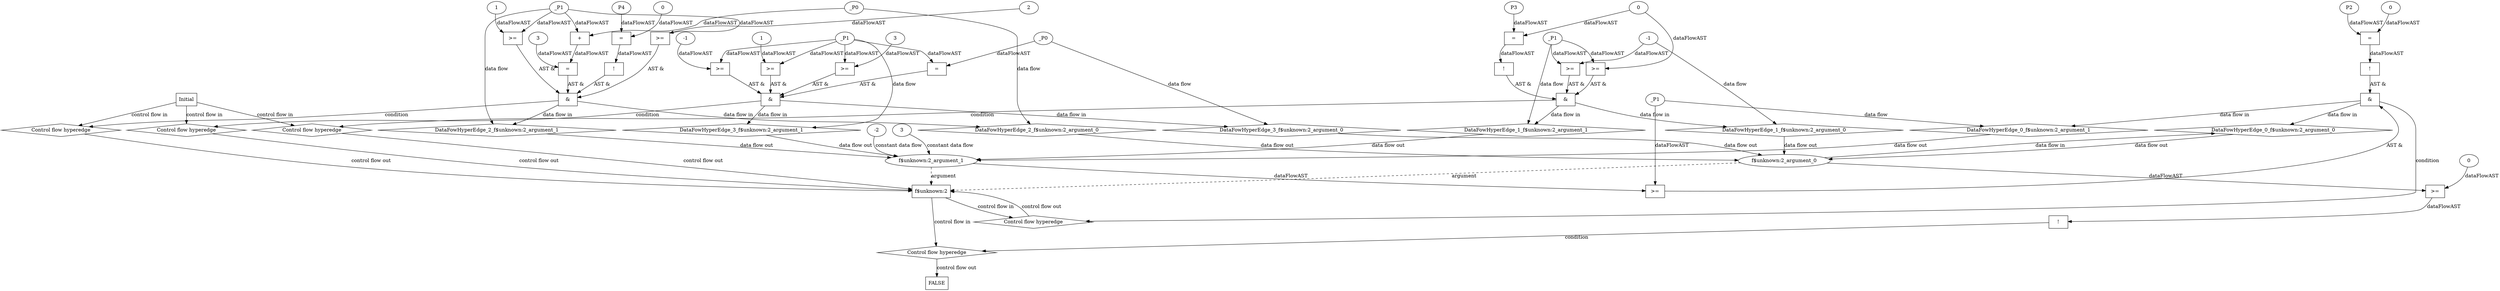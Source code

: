 digraph dag {
"f$unknown:2" [label="f$unknown:2" nodeName="f$unknown:2" class=cfn  shape="rect"];
FALSE [label="FALSE" nodeName=FALSE class=cfn  shape="rect"];
Initial [label="Initial" nodeName=Initial class=cfn  shape="rect"];
ControlFowHyperEdge_0 [label="Control flow hyperedge" nodeName=ControlFowHyperEdge_0 class=controlFlowHyperEdge shape="diamond"];
"f$unknown:2" -> ControlFowHyperEdge_0 [label="control flow in"]
ControlFowHyperEdge_0 -> "f$unknown:2" [label="control flow out"]
ControlFowHyperEdge_1 [label="Control flow hyperedge" nodeName=ControlFowHyperEdge_1 class=controlFlowHyperEdge shape="diamond"];
"Initial" -> ControlFowHyperEdge_1 [label="control flow in"]
ControlFowHyperEdge_1 -> "f$unknown:2" [label="control flow out"]
ControlFowHyperEdge_2 [label="Control flow hyperedge" nodeName=ControlFowHyperEdge_2 class=controlFlowHyperEdge shape="diamond"];
"Initial" -> ControlFowHyperEdge_2 [label="control flow in"]
ControlFowHyperEdge_2 -> "f$unknown:2" [label="control flow out"]
ControlFowHyperEdge_3 [label="Control flow hyperedge" nodeName=ControlFowHyperEdge_3 class=controlFlowHyperEdge shape="diamond"];
"Initial" -> ControlFowHyperEdge_3 [label="control flow in"]
ControlFowHyperEdge_3 -> "f$unknown:2" [label="control flow out"]
ControlFowHyperEdge_4 [label="Control flow hyperedge" nodeName=ControlFowHyperEdge_4 class=controlFlowHyperEdge shape="diamond"];
"f$unknown:2" -> ControlFowHyperEdge_4 [label="control flow in"]
ControlFowHyperEdge_4 -> "FALSE" [label="control flow out"]
"f$unknown:2_argument_0" [label="f$unknown:2_argument_0" nodeName=argument0 class=argument  head="f$unknown:2" shape="oval"];
"f$unknown:2_argument_0" -> "f$unknown:2"[label="argument" style="dashed"]
"f$unknown:2_argument_1" [label="f$unknown:2_argument_1" nodeName=argument1 class=argument  head="f$unknown:2" shape="oval"];
"f$unknown:2_argument_1" -> "f$unknown:2"[label="argument" style="dashed"]

"xxxf$unknown:2___f$unknown:2_0xxx_and" [label="&" nodeName="xxxf$unknown:2___f$unknown:2_0xxx_and" class=Operator shape="rect"];
"xxxf$unknown:2___f$unknown:2_0xxxguard_0_node_0" [label="!" nodeName="xxxf$unknown:2___f$unknown:2_0xxxguard_0_node_0" class=Operator shape="rect"];
"xxxf$unknown:2___f$unknown:2_0xxxguard_0_node_1" [label="=" nodeName="xxxf$unknown:2___f$unknown:2_0xxxguard_0_node_1" class=Operator  shape="rect"];
"xxxf$unknown:2___f$unknown:2_0xxxguard_0_node_2" [label="P2" nodeName="xxxf$unknown:2___f$unknown:2_0xxxguard_0_node_2" class=Constant ];
"xxxf$unknown:2___f$unknown:2_0xxxguard_0_node_3" [label="0" nodeName="xxxf$unknown:2___f$unknown:2_0xxxguard_0_node_3" class=Literal ];
"xxxf$unknown:2___f$unknown:2_0xxxguard_0_node_1" -> "xxxf$unknown:2___f$unknown:2_0xxxguard_0_node_0"[label="dataFlowAST"]
"xxxf$unknown:2___f$unknown:2_0xxxguard_0_node_2" -> "xxxf$unknown:2___f$unknown:2_0xxxguard_0_node_1"[label="dataFlowAST"]
"xxxf$unknown:2___f$unknown:2_0xxxguard_0_node_3" -> "xxxf$unknown:2___f$unknown:2_0xxxguard_0_node_1"[label="dataFlowAST"]

"xxxf$unknown:2___f$unknown:2_0xxxguard_0_node_0" -> "xxxf$unknown:2___f$unknown:2_0xxx_and" [label="AST &"];
"xxxf$unknown:2___f$unknown:2_0xxxguard1_node_0" [label=">=" nodeName="xxxf$unknown:2___f$unknown:2_0xxxguard1_node_0" class=Operator  shape="rect"];
"f$unknown:2_argument_1" -> "xxxf$unknown:2___f$unknown:2_0xxxguard1_node_0"[label="dataFlowAST"]
"xxxf$unknown:2___f$unknown:2_0xxxdataFlow_0_node_0" -> "xxxf$unknown:2___f$unknown:2_0xxxguard1_node_0"[label="dataFlowAST"]

"xxxf$unknown:2___f$unknown:2_0xxxguard1_node_0" -> "xxxf$unknown:2___f$unknown:2_0xxx_and" [label="AST &"];
"xxxf$unknown:2___f$unknown:2_0xxx_and" -> "ControlFowHyperEdge_0" [label="condition"];
"xxxf$unknown:2___f$unknown:2_0xxxdataFlow_0_node_0" [label="_P1" nodeName="xxxf$unknown:2___f$unknown:2_0xxxdataFlow_0_node_0" class=Constant ];

"xxxf$unknown:2___f$unknown:2_0xxxdataFlow_0_node_0" -> "DataFowHyperEdge_0_f$unknown:2_argument_1" [label="data flow"];
"xxxf$unknown:2___Initial_1xxx_and" [label="&" nodeName="xxxf$unknown:2___Initial_1xxx_and" class=Operator shape="rect"];
"xxxf$unknown:2___Initial_1xxxguard_0_node_0" [label="!" nodeName="xxxf$unknown:2___Initial_1xxxguard_0_node_0" class=Operator shape="rect"];
"xxxf$unknown:2___Initial_1xxxguard_0_node_1" [label="=" nodeName="xxxf$unknown:2___Initial_1xxxguard_0_node_1" class=Operator  shape="rect"];
"xxxf$unknown:2___Initial_1xxxguard_0_node_2" [label="P3" nodeName="xxxf$unknown:2___Initial_1xxxguard_0_node_2" class=Constant ];
"xxxf$unknown:2___Initial_1xxxguard_0_node_3" [label="0" nodeName="xxxf$unknown:2___Initial_1xxxguard_0_node_3" class=Literal ];
"xxxf$unknown:2___Initial_1xxxguard_0_node_1" -> "xxxf$unknown:2___Initial_1xxxguard_0_node_0"[label="dataFlowAST"]
"xxxf$unknown:2___Initial_1xxxguard_0_node_2" -> "xxxf$unknown:2___Initial_1xxxguard_0_node_1"[label="dataFlowAST"]
"xxxf$unknown:2___Initial_1xxxguard_0_node_3" -> "xxxf$unknown:2___Initial_1xxxguard_0_node_1"[label="dataFlowAST"]

"xxxf$unknown:2___Initial_1xxxguard_0_node_0" -> "xxxf$unknown:2___Initial_1xxx_and" [label="AST &"];
"xxxf$unknown:2___Initial_1xxxguard1_node_0" [label=">=" nodeName="xxxf$unknown:2___Initial_1xxxguard1_node_0" class=Operator  shape="rect"];
"xxxf$unknown:2___Initial_1xxxguard_0_node_3" -> "xxxf$unknown:2___Initial_1xxxguard1_node_0"[label="dataFlowAST"]
"xxxf$unknown:2___Initial_1xxxdataFlow1_node_0" -> "xxxf$unknown:2___Initial_1xxxguard1_node_0"[label="dataFlowAST"]

"xxxf$unknown:2___Initial_1xxxguard1_node_0" -> "xxxf$unknown:2___Initial_1xxx_and" [label="AST &"];
"xxxf$unknown:2___Initial_1xxxguard2_node_0" [label=">=" nodeName="xxxf$unknown:2___Initial_1xxxguard2_node_0" class=Operator  shape="rect"];
"xxxf$unknown:2___Initial_1xxxdataFlow1_node_0" -> "xxxf$unknown:2___Initial_1xxxguard2_node_0"[label="dataFlowAST"]
"xxxf$unknown:2___Initial_1xxxdataFlow_0_node_0" -> "xxxf$unknown:2___Initial_1xxxguard2_node_0"[label="dataFlowAST"]

"xxxf$unknown:2___Initial_1xxxguard2_node_0" -> "xxxf$unknown:2___Initial_1xxx_and" [label="AST &"];
"xxxf$unknown:2___Initial_1xxx_and" -> "ControlFowHyperEdge_1" [label="condition"];
"xxxf$unknown:2___Initial_1xxxdataFlow_0_node_0" [label="-1" nodeName="xxxf$unknown:2___Initial_1xxxdataFlow_0_node_0" class=Literal ];

"xxxf$unknown:2___Initial_1xxxdataFlow_0_node_0" -> "DataFowHyperEdge_1_f$unknown:2_argument_0" [label="data flow"];
"xxxf$unknown:2___Initial_1xxxdataFlow1_node_0" [label="_P1" nodeName="xxxf$unknown:2___Initial_1xxxdataFlow1_node_0" class=Constant ];

"xxxf$unknown:2___Initial_1xxxdataFlow1_node_0" -> "DataFowHyperEdge_1_f$unknown:2_argument_1" [label="data flow"];
"xxxf$unknown:2___Initial_2xxx_and" [label="&" nodeName="xxxf$unknown:2___Initial_2xxx_and" class=Operator shape="rect"];
"xxxf$unknown:2___Initial_2xxxguard_0_node_0" [label="!" nodeName="xxxf$unknown:2___Initial_2xxxguard_0_node_0" class=Operator shape="rect"];
"xxxf$unknown:2___Initial_2xxxguard_0_node_1" [label="=" nodeName="xxxf$unknown:2___Initial_2xxxguard_0_node_1" class=Operator  shape="rect"];
"xxxf$unknown:2___Initial_2xxxguard_0_node_2" [label="P4" nodeName="xxxf$unknown:2___Initial_2xxxguard_0_node_2" class=Constant ];
"xxxf$unknown:2___Initial_2xxxguard_0_node_3" [label="0" nodeName="xxxf$unknown:2___Initial_2xxxguard_0_node_3" class=Literal ];
"xxxf$unknown:2___Initial_2xxxguard_0_node_1" -> "xxxf$unknown:2___Initial_2xxxguard_0_node_0"[label="dataFlowAST"]
"xxxf$unknown:2___Initial_2xxxguard_0_node_2" -> "xxxf$unknown:2___Initial_2xxxguard_0_node_1"[label="dataFlowAST"]
"xxxf$unknown:2___Initial_2xxxguard_0_node_3" -> "xxxf$unknown:2___Initial_2xxxguard_0_node_1"[label="dataFlowAST"]

"xxxf$unknown:2___Initial_2xxxguard_0_node_0" -> "xxxf$unknown:2___Initial_2xxx_and" [label="AST &"];
"xxxf$unknown:2___Initial_2xxxguard1_node_0" [label=">=" nodeName="xxxf$unknown:2___Initial_2xxxguard1_node_0" class=Operator  shape="rect"];
"xxxf$unknown:2___Initial_2xxxguard1_node_1" [label="2" nodeName="xxxf$unknown:2___Initial_2xxxguard1_node_1" class=Literal ];
"xxxf$unknown:2___Initial_2xxxguard1_node_1" -> "xxxf$unknown:2___Initial_2xxxguard1_node_0"[label="dataFlowAST"]
"xxxf$unknown:2___Initial_2xxxdataFlow1_node_0" -> "xxxf$unknown:2___Initial_2xxxguard1_node_0"[label="dataFlowAST"]

"xxxf$unknown:2___Initial_2xxxguard1_node_0" -> "xxxf$unknown:2___Initial_2xxx_and" [label="AST &"];
"xxxf$unknown:2___Initial_2xxxguard2_node_0" [label=">=" nodeName="xxxf$unknown:2___Initial_2xxxguard2_node_0" class=Operator  shape="rect"];
"xxxf$unknown:2___Initial_2xxxguard2_node_2" [label="1" nodeName="xxxf$unknown:2___Initial_2xxxguard2_node_2" class=Literal ];
"xxxf$unknown:2___Initial_2xxxdataFlow1_node_0" -> "xxxf$unknown:2___Initial_2xxxguard2_node_0"[label="dataFlowAST"]
"xxxf$unknown:2___Initial_2xxxguard2_node_2" -> "xxxf$unknown:2___Initial_2xxxguard2_node_0"[label="dataFlowAST"]

"xxxf$unknown:2___Initial_2xxxguard2_node_0" -> "xxxf$unknown:2___Initial_2xxx_and" [label="AST &"];
"xxxf$unknown:2___Initial_2xxxguard3_node_0" [label="=" nodeName="xxxf$unknown:2___Initial_2xxxguard3_node_0" class=Operator  shape="rect"];
"xxxf$unknown:2___Initial_2xxxguard3_node_1" [label="+" nodeName="xxxf$unknown:2___Initial_2xxxguard3_node_1" class= Operator shape="rect"];
"xxxf$unknown:2___Initial_2xxxguard3_node_4" [label="3" nodeName="xxxf$unknown:2___Initial_2xxxguard3_node_4" class=Literal ];
"xxxf$unknown:2___Initial_2xxxguard3_node_1" -> "xxxf$unknown:2___Initial_2xxxguard3_node_0"[label="dataFlowAST"]
"xxxf$unknown:2___Initial_2xxxguard3_node_4" -> "xxxf$unknown:2___Initial_2xxxguard3_node_0"[label="dataFlowAST"]
"xxxf$unknown:2___Initial_2xxxdataFlow_0_node_0" -> "xxxf$unknown:2___Initial_2xxxguard3_node_1"[label="dataFlowAST"]
"xxxf$unknown:2___Initial_2xxxdataFlow1_node_0" -> "xxxf$unknown:2___Initial_2xxxguard3_node_1"[label="dataFlowAST"]

"xxxf$unknown:2___Initial_2xxxguard3_node_0" -> "xxxf$unknown:2___Initial_2xxx_and" [label="AST &"];
"xxxf$unknown:2___Initial_2xxx_and" -> "ControlFowHyperEdge_2" [label="condition"];
"xxxf$unknown:2___Initial_2xxxdataFlow_0_node_0" [label="_P0" nodeName="xxxf$unknown:2___Initial_2xxxdataFlow_0_node_0" class=Constant ];

"xxxf$unknown:2___Initial_2xxxdataFlow_0_node_0" -> "DataFowHyperEdge_2_f$unknown:2_argument_0" [label="data flow"];
"xxxf$unknown:2___Initial_2xxxdataFlow1_node_0" [label="_P1" nodeName="xxxf$unknown:2___Initial_2xxxdataFlow1_node_0" class=Constant ];

"xxxf$unknown:2___Initial_2xxxdataFlow1_node_0" -> "DataFowHyperEdge_2_f$unknown:2_argument_1" [label="data flow"];
"xxxf$unknown:2___Initial_3xxx_and" [label="&" nodeName="xxxf$unknown:2___Initial_3xxx_and" class=Operator shape="rect"];
"xxxf$unknown:2___Initial_3xxxguard_0_node_0" [label=">=" nodeName="xxxf$unknown:2___Initial_3xxxguard_0_node_0" class=Operator  shape="rect"];
"xxxf$unknown:2___Initial_3xxxguard_0_node_2" [label="1" nodeName="xxxf$unknown:2___Initial_3xxxguard_0_node_2" class=Literal ];
"xxxf$unknown:2___Initial_3xxxdataFlow1_node_0" -> "xxxf$unknown:2___Initial_3xxxguard_0_node_0"[label="dataFlowAST"]
"xxxf$unknown:2___Initial_3xxxguard_0_node_2" -> "xxxf$unknown:2___Initial_3xxxguard_0_node_0"[label="dataFlowAST"]

"xxxf$unknown:2___Initial_3xxxguard_0_node_0" -> "xxxf$unknown:2___Initial_3xxx_and" [label="AST &"];
"xxxf$unknown:2___Initial_3xxxguard1_node_0" [label=">=" nodeName="xxxf$unknown:2___Initial_3xxxguard1_node_0" class=Operator  shape="rect"];
"xxxf$unknown:2___Initial_3xxxguard1_node_2" [label="-1" nodeName="xxxf$unknown:2___Initial_3xxxguard1_node_2" class=Literal ];
"xxxf$unknown:2___Initial_3xxxdataFlow1_node_0" -> "xxxf$unknown:2___Initial_3xxxguard1_node_0"[label="dataFlowAST"]
"xxxf$unknown:2___Initial_3xxxguard1_node_2" -> "xxxf$unknown:2___Initial_3xxxguard1_node_0"[label="dataFlowAST"]

"xxxf$unknown:2___Initial_3xxxguard1_node_0" -> "xxxf$unknown:2___Initial_3xxx_and" [label="AST &"];
"xxxf$unknown:2___Initial_3xxxguard2_node_0" [label=">=" nodeName="xxxf$unknown:2___Initial_3xxxguard2_node_0" class=Operator  shape="rect"];
"xxxf$unknown:2___Initial_3xxxguard2_node_2" [label="3" nodeName="xxxf$unknown:2___Initial_3xxxguard2_node_2" class=Literal ];
"xxxf$unknown:2___Initial_3xxxdataFlow1_node_0" -> "xxxf$unknown:2___Initial_3xxxguard2_node_0"[label="dataFlowAST"]
"xxxf$unknown:2___Initial_3xxxguard2_node_2" -> "xxxf$unknown:2___Initial_3xxxguard2_node_0"[label="dataFlowAST"]

"xxxf$unknown:2___Initial_3xxxguard2_node_0" -> "xxxf$unknown:2___Initial_3xxx_and" [label="AST &"];
"xxxf$unknown:2___Initial_3xxxguard3_node_0" [label="=" nodeName="xxxf$unknown:2___Initial_3xxxguard3_node_0" class=Operator  shape="rect"];
"xxxf$unknown:2___Initial_3xxxdataFlow_0_node_0" -> "xxxf$unknown:2___Initial_3xxxguard3_node_0"[label="dataFlowAST"]
"xxxf$unknown:2___Initial_3xxxdataFlow1_node_0" -> "xxxf$unknown:2___Initial_3xxxguard3_node_0"[label="dataFlowAST"]

"xxxf$unknown:2___Initial_3xxxguard3_node_0" -> "xxxf$unknown:2___Initial_3xxx_and" [label="AST &"];
"xxxf$unknown:2___Initial_3xxx_and" -> "ControlFowHyperEdge_3" [label="condition"];
"xxxf$unknown:2___Initial_3xxxdataFlow_0_node_0" [label="_P0" nodeName="xxxf$unknown:2___Initial_3xxxdataFlow_0_node_0" class=Constant ];

"xxxf$unknown:2___Initial_3xxxdataFlow_0_node_0" -> "DataFowHyperEdge_3_f$unknown:2_argument_0" [label="data flow"];
"xxxf$unknown:2___Initial_3xxxdataFlow1_node_0" [label="_P1" nodeName="xxxf$unknown:2___Initial_3xxxdataFlow1_node_0" class=Constant ];

"xxxf$unknown:2___Initial_3xxxdataFlow1_node_0" -> "DataFowHyperEdge_3_f$unknown:2_argument_1" [label="data flow"];
"xxxFALSE___f$unknown:2_4xxxguard_0_node_0" [label="!" nodeName="xxxFALSE___f$unknown:2_4xxxguard_0_node_0" class=Operator shape="rect"];
"xxxFALSE___f$unknown:2_4xxxguard_0_node_1" [label=">=" nodeName="xxxFALSE___f$unknown:2_4xxxguard_0_node_1" class=Operator  shape="rect"];
"xxxFALSE___f$unknown:2_4xxxguard_0_node_3" [label="0" nodeName="xxxFALSE___f$unknown:2_4xxxguard_0_node_3" class=Literal ];
"xxxFALSE___f$unknown:2_4xxxguard_0_node_1" -> "xxxFALSE___f$unknown:2_4xxxguard_0_node_0"[label="dataFlowAST"]
"f$unknown:2_argument_0" -> "xxxFALSE___f$unknown:2_4xxxguard_0_node_1"[label="dataFlowAST"]
"xxxFALSE___f$unknown:2_4xxxguard_0_node_3" -> "xxxFALSE___f$unknown:2_4xxxguard_0_node_1"[label="dataFlowAST"]

"xxxFALSE___f$unknown:2_4xxxguard_0_node_0" -> "ControlFowHyperEdge_4" [label="condition"];
"DataFowHyperEdge_0_f$unknown:2_argument_0" [label="DataFowHyperEdge_0_f$unknown:2_argument_0" nodeName="DataFowHyperEdge_0_f$unknown:2_argument_0" class=DataFlowHyperedge shape="diamond"];
"DataFowHyperEdge_0_f$unknown:2_argument_0" -> "f$unknown:2_argument_0"[label="data flow out"]
"xxxf$unknown:2___f$unknown:2_0xxx_and" -> "DataFowHyperEdge_0_f$unknown:2_argument_0"[label="data flow in"]
"DataFowHyperEdge_0_f$unknown:2_argument_1" [label="DataFowHyperEdge_0_f$unknown:2_argument_1" nodeName="DataFowHyperEdge_0_f$unknown:2_argument_1" class=DataFlowHyperedge shape="diamond"];
"DataFowHyperEdge_0_f$unknown:2_argument_1" -> "f$unknown:2_argument_1"[label="data flow out"]
"xxxf$unknown:2___f$unknown:2_0xxx_and" -> "DataFowHyperEdge_0_f$unknown:2_argument_1"[label="data flow in"]
"DataFowHyperEdge_1_f$unknown:2_argument_0" [label="DataFowHyperEdge_1_f$unknown:2_argument_0" nodeName="DataFowHyperEdge_1_f$unknown:2_argument_0" class=DataFlowHyperedge shape="diamond"];
"DataFowHyperEdge_1_f$unknown:2_argument_0" -> "f$unknown:2_argument_0"[label="data flow out"]
"xxxf$unknown:2___Initial_1xxx_and" -> "DataFowHyperEdge_1_f$unknown:2_argument_0"[label="data flow in"]
"DataFowHyperEdge_1_f$unknown:2_argument_1" [label="DataFowHyperEdge_1_f$unknown:2_argument_1" nodeName="DataFowHyperEdge_1_f$unknown:2_argument_1" class=DataFlowHyperedge shape="diamond"];
"DataFowHyperEdge_1_f$unknown:2_argument_1" -> "f$unknown:2_argument_1"[label="data flow out"]
"xxxf$unknown:2___Initial_1xxx_and" -> "DataFowHyperEdge_1_f$unknown:2_argument_1"[label="data flow in"]
"DataFowHyperEdge_2_f$unknown:2_argument_0" [label="DataFowHyperEdge_2_f$unknown:2_argument_0" nodeName="DataFowHyperEdge_2_f$unknown:2_argument_0" class=DataFlowHyperedge shape="diamond"];
"DataFowHyperEdge_2_f$unknown:2_argument_0" -> "f$unknown:2_argument_0"[label="data flow out"]
"xxxf$unknown:2___Initial_2xxx_and" -> "DataFowHyperEdge_2_f$unknown:2_argument_0"[label="data flow in"]
"DataFowHyperEdge_2_f$unknown:2_argument_1" [label="DataFowHyperEdge_2_f$unknown:2_argument_1" nodeName="DataFowHyperEdge_2_f$unknown:2_argument_1" class=DataFlowHyperedge shape="diamond"];
"DataFowHyperEdge_2_f$unknown:2_argument_1" -> "f$unknown:2_argument_1"[label="data flow out"]
"xxxf$unknown:2___Initial_2xxx_and" -> "DataFowHyperEdge_2_f$unknown:2_argument_1"[label="data flow in"]
"DataFowHyperEdge_3_f$unknown:2_argument_0" [label="DataFowHyperEdge_3_f$unknown:2_argument_0" nodeName="DataFowHyperEdge_3_f$unknown:2_argument_0" class=DataFlowHyperedge shape="diamond"];
"DataFowHyperEdge_3_f$unknown:2_argument_0" -> "f$unknown:2_argument_0"[label="data flow out"]
"xxxf$unknown:2___Initial_3xxx_and" -> "DataFowHyperEdge_3_f$unknown:2_argument_0"[label="data flow in"]
"DataFowHyperEdge_3_f$unknown:2_argument_1" [label="DataFowHyperEdge_3_f$unknown:2_argument_1" nodeName="DataFowHyperEdge_3_f$unknown:2_argument_1" class=DataFlowHyperedge shape="diamond"];
"DataFowHyperEdge_3_f$unknown:2_argument_1" -> "f$unknown:2_argument_1"[label="data flow out"]
"xxxf$unknown:2___Initial_3xxx_and" -> "DataFowHyperEdge_3_f$unknown:2_argument_1"[label="data flow in"]
"xxxf$unknown:2___f$unknown:2_0xxxf$unknown:2_argument_1_constant_-2" [label="-2" nodeName="xxxf$unknown:2___f$unknown:2_0xxxf$unknown:2_argument_1_constant_-2" class=Constant];
"xxxf$unknown:2___f$unknown:2_0xxxf$unknown:2_argument_1_constant_-2" -> "f$unknown:2_argument_1" [label="constant data flow"];
"xxxFALSE___f$unknown:2_4xxxf$unknown:2_argument_1_constant_3" [label="3" nodeName="xxxFALSE___f$unknown:2_4xxxf$unknown:2_argument_1_constant_3" class=Constant];
"xxxFALSE___f$unknown:2_4xxxf$unknown:2_argument_1_constant_3" -> "f$unknown:2_argument_1" [label="constant data flow"];
"f$unknown:2_argument_0" -> "DataFowHyperEdge_0_f$unknown:2_argument_0"[label="data flow in"]




}
